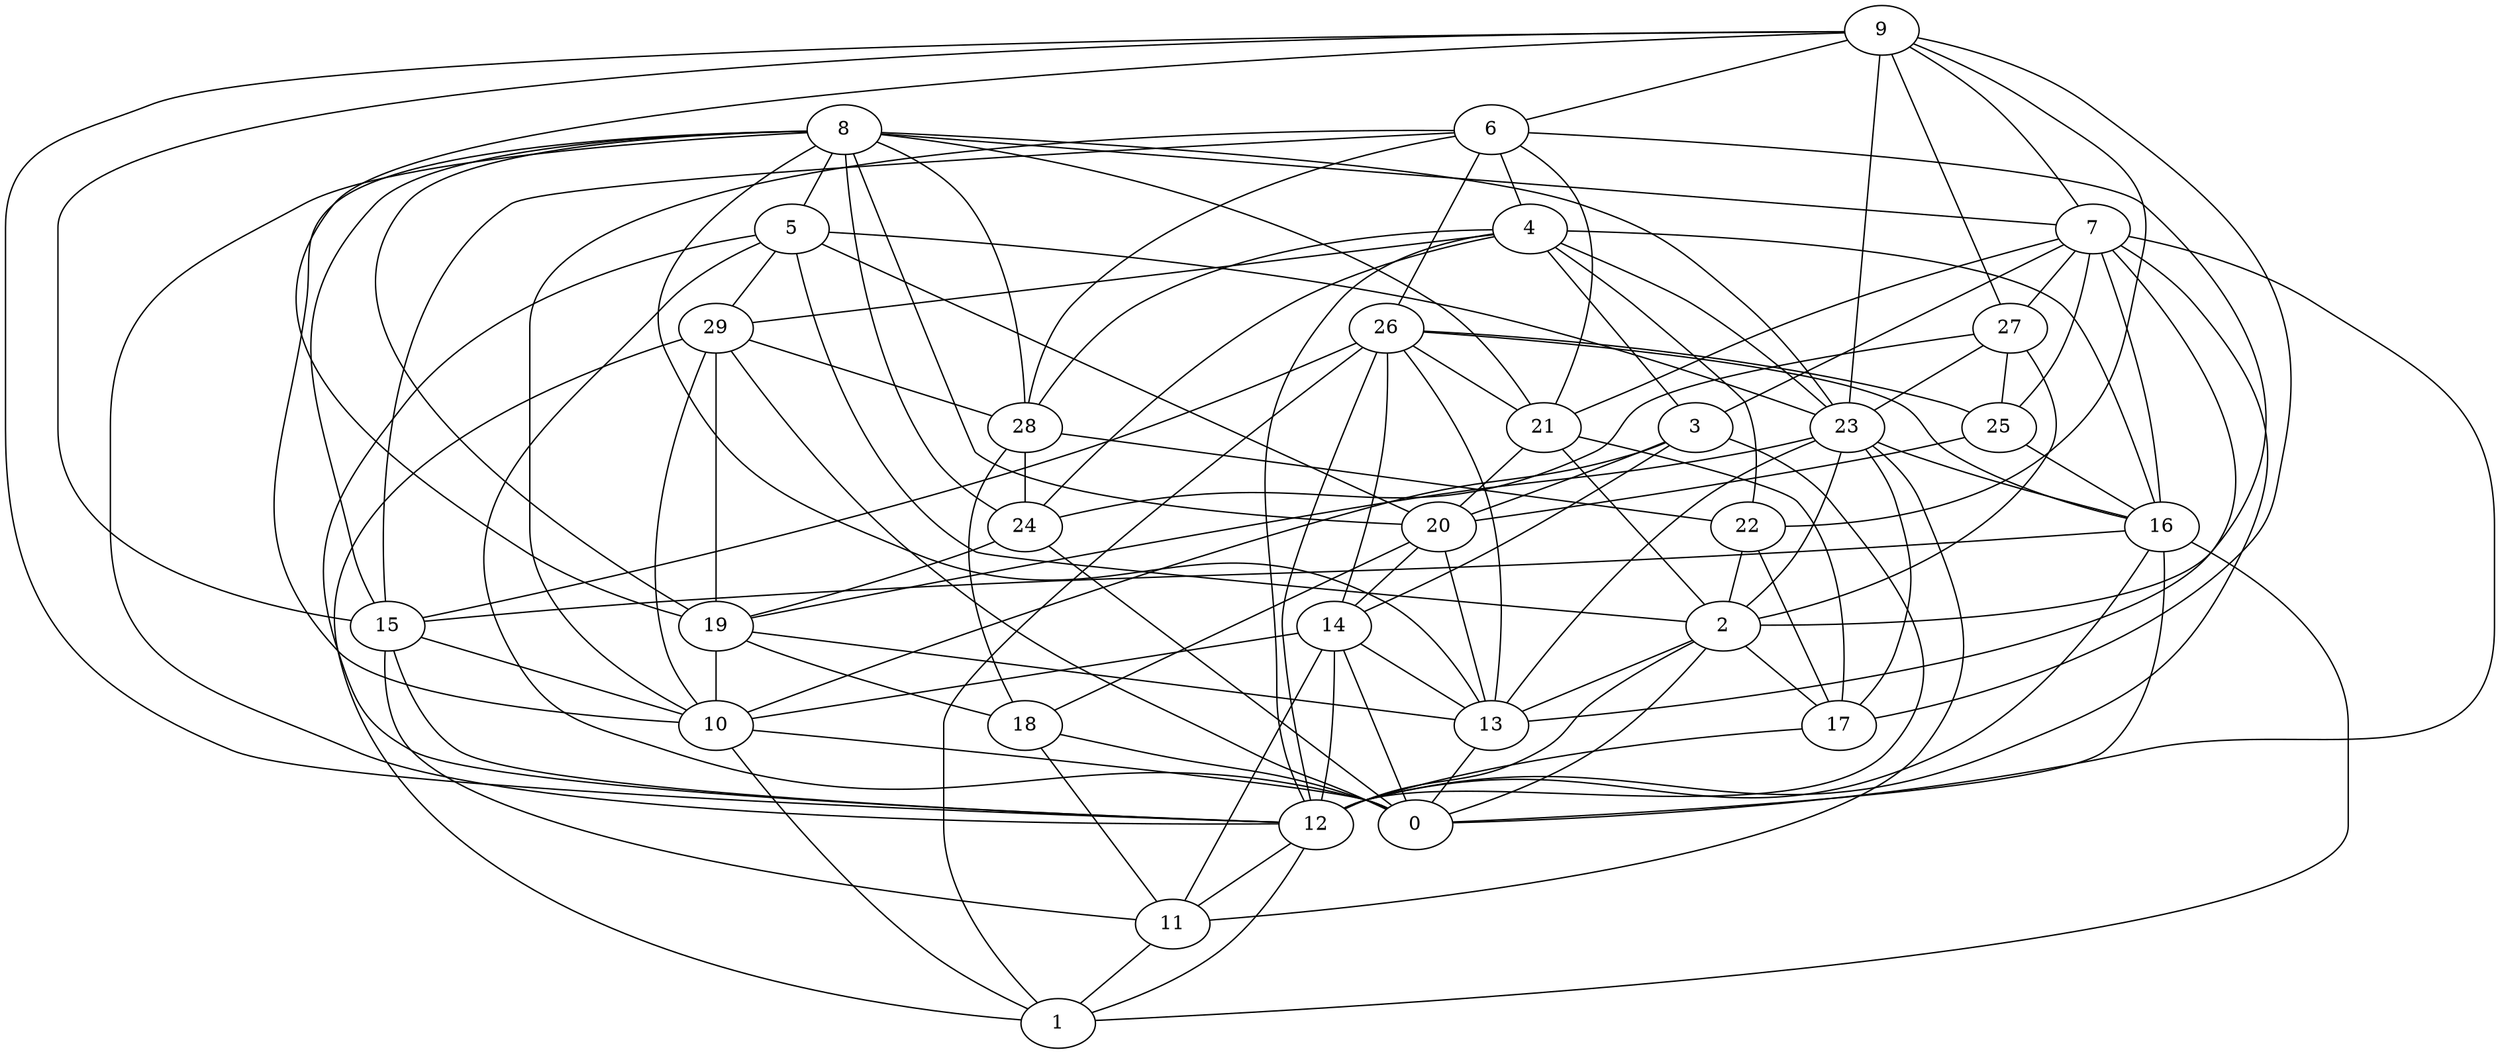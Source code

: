 digraph GG_graph {

subgraph G_graph {
edge [color = black]
"19" -> "18" [dir = none]
"19" -> "10" [dir = none]
"28" -> "22" [dir = none]
"28" -> "18" [dir = none]
"9" -> "27" [dir = none]
"9" -> "6" [dir = none]
"9" -> "23" [dir = none]
"9" -> "22" [dir = none]
"22" -> "2" [dir = none]
"22" -> "17" [dir = none]
"17" -> "12" [dir = none]
"4" -> "29" [dir = none]
"4" -> "22" [dir = none]
"4" -> "23" [dir = none]
"4" -> "24" [dir = none]
"4" -> "12" [dir = none]
"4" -> "3" [dir = none]
"12" -> "11" [dir = none]
"12" -> "1" [dir = none]
"7" -> "13" [dir = none]
"7" -> "3" [dir = none]
"7" -> "0" [dir = none]
"7" -> "25" [dir = none]
"7" -> "21" [dir = none]
"7" -> "12" [dir = none]
"10" -> "0" [dir = none]
"10" -> "1" [dir = none]
"27" -> "2" [dir = none]
"27" -> "23" [dir = none]
"27" -> "25" [dir = none]
"8" -> "21" [dir = none]
"8" -> "24" [dir = none]
"8" -> "12" [dir = none]
"8" -> "19" [dir = none]
"8" -> "10" [dir = none]
"8" -> "15" [dir = none]
"8" -> "7" [dir = none]
"8" -> "13" [dir = none]
"8" -> "23" [dir = none]
"8" -> "28" [dir = none]
"8" -> "5" [dir = none]
"8" -> "20" [dir = none]
"6" -> "4" [dir = none]
"6" -> "10" [dir = none]
"6" -> "2" [dir = none]
"6" -> "26" [dir = none]
"6" -> "21" [dir = none]
"3" -> "20" [dir = none]
"16" -> "12" [dir = none]
"16" -> "0" [dir = none]
"16" -> "15" [dir = none]
"5" -> "20" [dir = none]
"5" -> "0" [dir = none]
"24" -> "19" [dir = none]
"24" -> "0" [dir = none]
"14" -> "11" [dir = none]
"14" -> "13" [dir = none]
"14" -> "10" [dir = none]
"14" -> "0" [dir = none]
"26" -> "25" [dir = none]
"26" -> "15" [dir = none]
"26" -> "14" [dir = none]
"26" -> "13" [dir = none]
"26" -> "21" [dir = none]
"26" -> "16" [dir = none]
"29" -> "1" [dir = none]
"29" -> "0" [dir = none]
"29" -> "10" [dir = none]
"29" -> "19" [dir = none]
"15" -> "12" [dir = none]
"15" -> "11" [dir = none]
"15" -> "10" [dir = none]
"18" -> "11" [dir = none]
"23" -> "19" [dir = none]
"23" -> "2" [dir = none]
"23" -> "13" [dir = none]
"23" -> "16" [dir = none]
"23" -> "11" [dir = none]
"21" -> "17" [dir = none]
"21" -> "20" [dir = none]
"21" -> "2" [dir = none]
"20" -> "18" [dir = none]
"20" -> "13" [dir = none]
"2" -> "0" [dir = none]
"2" -> "13" [dir = none]
"25" -> "20" [dir = none]
"25" -> "16" [dir = none]
"7" -> "16" [dir = none]
"19" -> "13" [dir = none]
"11" -> "1" [dir = none]
"14" -> "12" [dir = none]
"3" -> "14" [dir = none]
"9" -> "15" [dir = none]
"29" -> "28" [dir = none]
"2" -> "12" [dir = none]
"9" -> "7" [dir = none]
"28" -> "24" [dir = none]
"6" -> "15" [dir = none]
"2" -> "17" [dir = none]
"3" -> "12" [dir = none]
"4" -> "28" [dir = none]
"26" -> "1" [dir = none]
"9" -> "12" [dir = none]
"7" -> "27" [dir = none]
"18" -> "0" [dir = none]
"13" -> "0" [dir = none]
"6" -> "28" [dir = none]
"23" -> "17" [dir = none]
"9" -> "17" [dir = none]
"4" -> "16" [dir = none]
"20" -> "14" [dir = none]
"16" -> "1" [dir = none]
"5" -> "2" [dir = none]
"9" -> "19" [dir = none]
"26" -> "12" [dir = none]
"5" -> "29" [dir = none]
"5" -> "12" [dir = none]
"27" -> "24" [dir = none]
"3" -> "10" [dir = none]
"5" -> "23" [dir = none]
}

}
